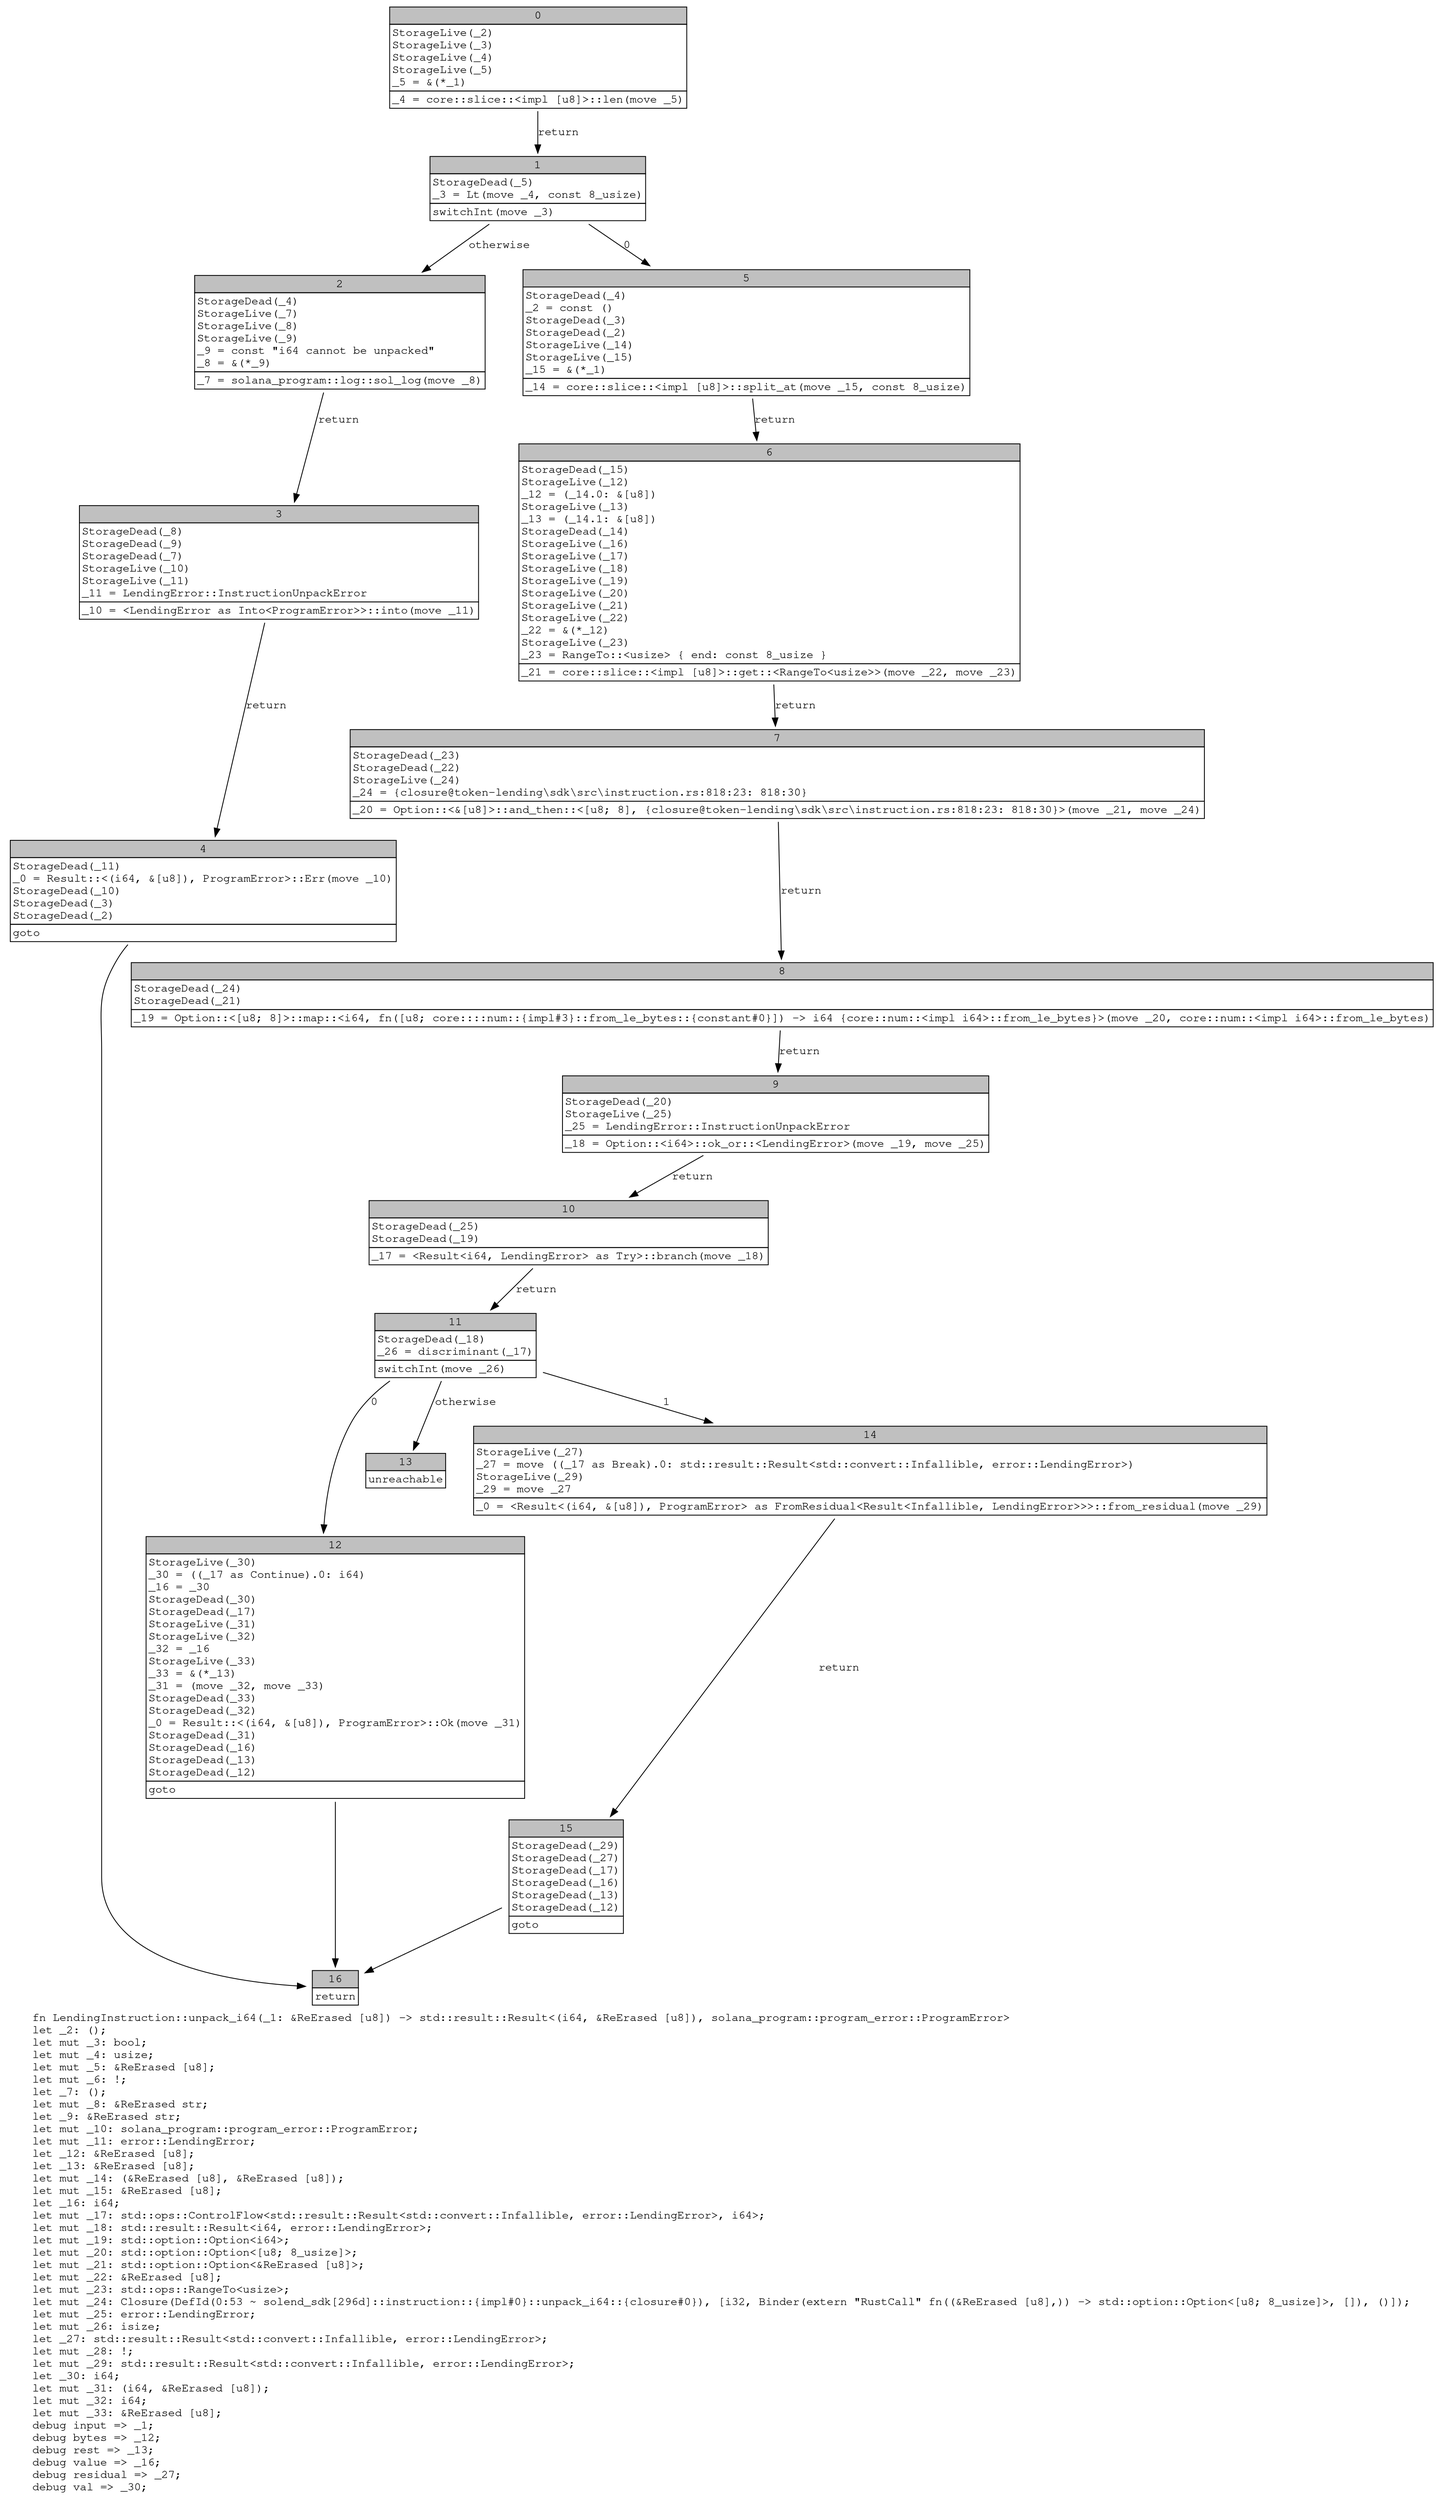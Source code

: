 digraph Mir_0_52 {
    graph [fontname="Courier, monospace"];
    node [fontname="Courier, monospace"];
    edge [fontname="Courier, monospace"];
    label=<fn LendingInstruction::unpack_i64(_1: &amp;ReErased [u8]) -&gt; std::result::Result&lt;(i64, &amp;ReErased [u8]), solana_program::program_error::ProgramError&gt;<br align="left"/>let _2: ();<br align="left"/>let mut _3: bool;<br align="left"/>let mut _4: usize;<br align="left"/>let mut _5: &amp;ReErased [u8];<br align="left"/>let mut _6: !;<br align="left"/>let _7: ();<br align="left"/>let mut _8: &amp;ReErased str;<br align="left"/>let _9: &amp;ReErased str;<br align="left"/>let mut _10: solana_program::program_error::ProgramError;<br align="left"/>let mut _11: error::LendingError;<br align="left"/>let _12: &amp;ReErased [u8];<br align="left"/>let _13: &amp;ReErased [u8];<br align="left"/>let mut _14: (&amp;ReErased [u8], &amp;ReErased [u8]);<br align="left"/>let mut _15: &amp;ReErased [u8];<br align="left"/>let _16: i64;<br align="left"/>let mut _17: std::ops::ControlFlow&lt;std::result::Result&lt;std::convert::Infallible, error::LendingError&gt;, i64&gt;;<br align="left"/>let mut _18: std::result::Result&lt;i64, error::LendingError&gt;;<br align="left"/>let mut _19: std::option::Option&lt;i64&gt;;<br align="left"/>let mut _20: std::option::Option&lt;[u8; 8_usize]&gt;;<br align="left"/>let mut _21: std::option::Option&lt;&amp;ReErased [u8]&gt;;<br align="left"/>let mut _22: &amp;ReErased [u8];<br align="left"/>let mut _23: std::ops::RangeTo&lt;usize&gt;;<br align="left"/>let mut _24: Closure(DefId(0:53 ~ solend_sdk[296d]::instruction::{impl#0}::unpack_i64::{closure#0}), [i32, Binder(extern &quot;RustCall&quot; fn((&amp;ReErased [u8],)) -&gt; std::option::Option&lt;[u8; 8_usize]&gt;, []), ()]);<br align="left"/>let mut _25: error::LendingError;<br align="left"/>let mut _26: isize;<br align="left"/>let _27: std::result::Result&lt;std::convert::Infallible, error::LendingError&gt;;<br align="left"/>let mut _28: !;<br align="left"/>let mut _29: std::result::Result&lt;std::convert::Infallible, error::LendingError&gt;;<br align="left"/>let _30: i64;<br align="left"/>let mut _31: (i64, &amp;ReErased [u8]);<br align="left"/>let mut _32: i64;<br align="left"/>let mut _33: &amp;ReErased [u8];<br align="left"/>debug input =&gt; _1;<br align="left"/>debug bytes =&gt; _12;<br align="left"/>debug rest =&gt; _13;<br align="left"/>debug value =&gt; _16;<br align="left"/>debug residual =&gt; _27;<br align="left"/>debug val =&gt; _30;<br align="left"/>>;
    bb0__0_52 [shape="none", label=<<table border="0" cellborder="1" cellspacing="0"><tr><td bgcolor="gray" align="center" colspan="1">0</td></tr><tr><td align="left" balign="left">StorageLive(_2)<br/>StorageLive(_3)<br/>StorageLive(_4)<br/>StorageLive(_5)<br/>_5 = &amp;(*_1)<br/></td></tr><tr><td align="left">_4 = core::slice::&lt;impl [u8]&gt;::len(move _5)</td></tr></table>>];
    bb1__0_52 [shape="none", label=<<table border="0" cellborder="1" cellspacing="0"><tr><td bgcolor="gray" align="center" colspan="1">1</td></tr><tr><td align="left" balign="left">StorageDead(_5)<br/>_3 = Lt(move _4, const 8_usize)<br/></td></tr><tr><td align="left">switchInt(move _3)</td></tr></table>>];
    bb2__0_52 [shape="none", label=<<table border="0" cellborder="1" cellspacing="0"><tr><td bgcolor="gray" align="center" colspan="1">2</td></tr><tr><td align="left" balign="left">StorageDead(_4)<br/>StorageLive(_7)<br/>StorageLive(_8)<br/>StorageLive(_9)<br/>_9 = const &quot;i64 cannot be unpacked&quot;<br/>_8 = &amp;(*_9)<br/></td></tr><tr><td align="left">_7 = solana_program::log::sol_log(move _8)</td></tr></table>>];
    bb3__0_52 [shape="none", label=<<table border="0" cellborder="1" cellspacing="0"><tr><td bgcolor="gray" align="center" colspan="1">3</td></tr><tr><td align="left" balign="left">StorageDead(_8)<br/>StorageDead(_9)<br/>StorageDead(_7)<br/>StorageLive(_10)<br/>StorageLive(_11)<br/>_11 = LendingError::InstructionUnpackError<br/></td></tr><tr><td align="left">_10 = &lt;LendingError as Into&lt;ProgramError&gt;&gt;::into(move _11)</td></tr></table>>];
    bb4__0_52 [shape="none", label=<<table border="0" cellborder="1" cellspacing="0"><tr><td bgcolor="gray" align="center" colspan="1">4</td></tr><tr><td align="left" balign="left">StorageDead(_11)<br/>_0 = Result::&lt;(i64, &amp;[u8]), ProgramError&gt;::Err(move _10)<br/>StorageDead(_10)<br/>StorageDead(_3)<br/>StorageDead(_2)<br/></td></tr><tr><td align="left">goto</td></tr></table>>];
    bb5__0_52 [shape="none", label=<<table border="0" cellborder="1" cellspacing="0"><tr><td bgcolor="gray" align="center" colspan="1">5</td></tr><tr><td align="left" balign="left">StorageDead(_4)<br/>_2 = const ()<br/>StorageDead(_3)<br/>StorageDead(_2)<br/>StorageLive(_14)<br/>StorageLive(_15)<br/>_15 = &amp;(*_1)<br/></td></tr><tr><td align="left">_14 = core::slice::&lt;impl [u8]&gt;::split_at(move _15, const 8_usize)</td></tr></table>>];
    bb6__0_52 [shape="none", label=<<table border="0" cellborder="1" cellspacing="0"><tr><td bgcolor="gray" align="center" colspan="1">6</td></tr><tr><td align="left" balign="left">StorageDead(_15)<br/>StorageLive(_12)<br/>_12 = (_14.0: &amp;[u8])<br/>StorageLive(_13)<br/>_13 = (_14.1: &amp;[u8])<br/>StorageDead(_14)<br/>StorageLive(_16)<br/>StorageLive(_17)<br/>StorageLive(_18)<br/>StorageLive(_19)<br/>StorageLive(_20)<br/>StorageLive(_21)<br/>StorageLive(_22)<br/>_22 = &amp;(*_12)<br/>StorageLive(_23)<br/>_23 = RangeTo::&lt;usize&gt; { end: const 8_usize }<br/></td></tr><tr><td align="left">_21 = core::slice::&lt;impl [u8]&gt;::get::&lt;RangeTo&lt;usize&gt;&gt;(move _22, move _23)</td></tr></table>>];
    bb7__0_52 [shape="none", label=<<table border="0" cellborder="1" cellspacing="0"><tr><td bgcolor="gray" align="center" colspan="1">7</td></tr><tr><td align="left" balign="left">StorageDead(_23)<br/>StorageDead(_22)<br/>StorageLive(_24)<br/>_24 = {closure@token-lending\sdk\src\instruction.rs:818:23: 818:30}<br/></td></tr><tr><td align="left">_20 = Option::&lt;&amp;[u8]&gt;::and_then::&lt;[u8; 8], {closure@token-lending\sdk\src\instruction.rs:818:23: 818:30}&gt;(move _21, move _24)</td></tr></table>>];
    bb8__0_52 [shape="none", label=<<table border="0" cellborder="1" cellspacing="0"><tr><td bgcolor="gray" align="center" colspan="1">8</td></tr><tr><td align="left" balign="left">StorageDead(_24)<br/>StorageDead(_21)<br/></td></tr><tr><td align="left">_19 = Option::&lt;[u8; 8]&gt;::map::&lt;i64, fn([u8; core::::num::{impl#3}::from_le_bytes::{constant#0}]) -&gt; i64 {core::num::&lt;impl i64&gt;::from_le_bytes}&gt;(move _20, core::num::&lt;impl i64&gt;::from_le_bytes)</td></tr></table>>];
    bb9__0_52 [shape="none", label=<<table border="0" cellborder="1" cellspacing="0"><tr><td bgcolor="gray" align="center" colspan="1">9</td></tr><tr><td align="left" balign="left">StorageDead(_20)<br/>StorageLive(_25)<br/>_25 = LendingError::InstructionUnpackError<br/></td></tr><tr><td align="left">_18 = Option::&lt;i64&gt;::ok_or::&lt;LendingError&gt;(move _19, move _25)</td></tr></table>>];
    bb10__0_52 [shape="none", label=<<table border="0" cellborder="1" cellspacing="0"><tr><td bgcolor="gray" align="center" colspan="1">10</td></tr><tr><td align="left" balign="left">StorageDead(_25)<br/>StorageDead(_19)<br/></td></tr><tr><td align="left">_17 = &lt;Result&lt;i64, LendingError&gt; as Try&gt;::branch(move _18)</td></tr></table>>];
    bb11__0_52 [shape="none", label=<<table border="0" cellborder="1" cellspacing="0"><tr><td bgcolor="gray" align="center" colspan="1">11</td></tr><tr><td align="left" balign="left">StorageDead(_18)<br/>_26 = discriminant(_17)<br/></td></tr><tr><td align="left">switchInt(move _26)</td></tr></table>>];
    bb12__0_52 [shape="none", label=<<table border="0" cellborder="1" cellspacing="0"><tr><td bgcolor="gray" align="center" colspan="1">12</td></tr><tr><td align="left" balign="left">StorageLive(_30)<br/>_30 = ((_17 as Continue).0: i64)<br/>_16 = _30<br/>StorageDead(_30)<br/>StorageDead(_17)<br/>StorageLive(_31)<br/>StorageLive(_32)<br/>_32 = _16<br/>StorageLive(_33)<br/>_33 = &amp;(*_13)<br/>_31 = (move _32, move _33)<br/>StorageDead(_33)<br/>StorageDead(_32)<br/>_0 = Result::&lt;(i64, &amp;[u8]), ProgramError&gt;::Ok(move _31)<br/>StorageDead(_31)<br/>StorageDead(_16)<br/>StorageDead(_13)<br/>StorageDead(_12)<br/></td></tr><tr><td align="left">goto</td></tr></table>>];
    bb13__0_52 [shape="none", label=<<table border="0" cellborder="1" cellspacing="0"><tr><td bgcolor="gray" align="center" colspan="1">13</td></tr><tr><td align="left">unreachable</td></tr></table>>];
    bb14__0_52 [shape="none", label=<<table border="0" cellborder="1" cellspacing="0"><tr><td bgcolor="gray" align="center" colspan="1">14</td></tr><tr><td align="left" balign="left">StorageLive(_27)<br/>_27 = move ((_17 as Break).0: std::result::Result&lt;std::convert::Infallible, error::LendingError&gt;)<br/>StorageLive(_29)<br/>_29 = move _27<br/></td></tr><tr><td align="left">_0 = &lt;Result&lt;(i64, &amp;[u8]), ProgramError&gt; as FromResidual&lt;Result&lt;Infallible, LendingError&gt;&gt;&gt;::from_residual(move _29)</td></tr></table>>];
    bb15__0_52 [shape="none", label=<<table border="0" cellborder="1" cellspacing="0"><tr><td bgcolor="gray" align="center" colspan="1">15</td></tr><tr><td align="left" balign="left">StorageDead(_29)<br/>StorageDead(_27)<br/>StorageDead(_17)<br/>StorageDead(_16)<br/>StorageDead(_13)<br/>StorageDead(_12)<br/></td></tr><tr><td align="left">goto</td></tr></table>>];
    bb16__0_52 [shape="none", label=<<table border="0" cellborder="1" cellspacing="0"><tr><td bgcolor="gray" align="center" colspan="1">16</td></tr><tr><td align="left">return</td></tr></table>>];
    bb0__0_52 -> bb1__0_52 [label="return"];
    bb1__0_52 -> bb5__0_52 [label="0"];
    bb1__0_52 -> bb2__0_52 [label="otherwise"];
    bb2__0_52 -> bb3__0_52 [label="return"];
    bb3__0_52 -> bb4__0_52 [label="return"];
    bb4__0_52 -> bb16__0_52 [label=""];
    bb5__0_52 -> bb6__0_52 [label="return"];
    bb6__0_52 -> bb7__0_52 [label="return"];
    bb7__0_52 -> bb8__0_52 [label="return"];
    bb8__0_52 -> bb9__0_52 [label="return"];
    bb9__0_52 -> bb10__0_52 [label="return"];
    bb10__0_52 -> bb11__0_52 [label="return"];
    bb11__0_52 -> bb12__0_52 [label="0"];
    bb11__0_52 -> bb14__0_52 [label="1"];
    bb11__0_52 -> bb13__0_52 [label="otherwise"];
    bb12__0_52 -> bb16__0_52 [label=""];
    bb14__0_52 -> bb15__0_52 [label="return"];
    bb15__0_52 -> bb16__0_52 [label=""];
}
